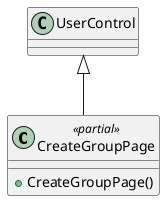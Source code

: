 @startuml
class CreateGroupPage <<partial>> {
    + CreateGroupPage()
}
UserControl <|-- CreateGroupPage
@enduml
